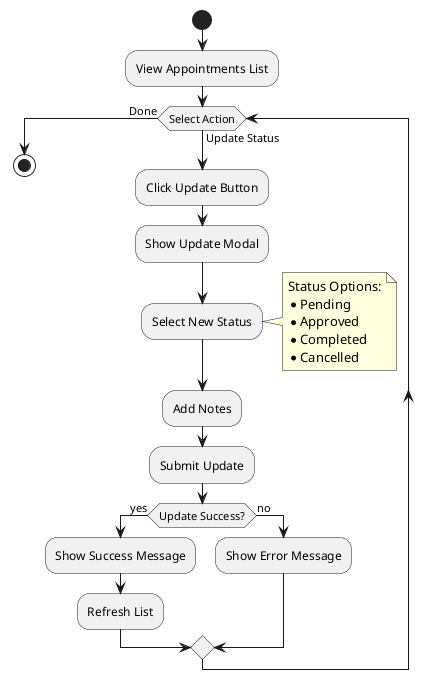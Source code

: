 @startuml Manage Appointments Activity

start
:View Appointments List;

while (Select Action) is (Update Status)
  :Click Update Button;
  :Show Update Modal;
  :Select New Status;
  note right
    Status Options:
    * Pending
    * Approved
    * Completed
    * Cancelled
  end note
  :Add Notes;
  :Submit Update;
  
  if (Update Success?) then (yes)
    :Show Success Message;
    :Refresh List;
  else (no)
    :Show Error Message;
  endif
endwhile (Done)

stop

@enduml 